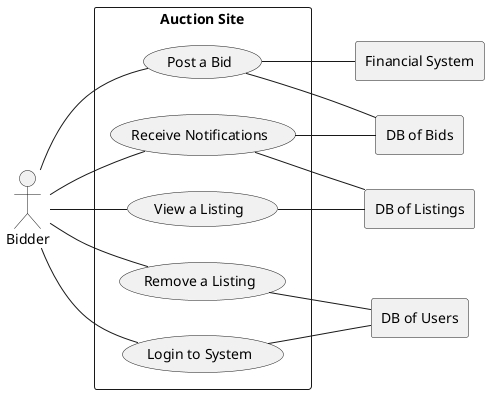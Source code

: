 @startuml BidderActorUseCase

left to right direction
actor Bidder as B

rectangle "Auction Site" {
  usecase "Post a Bid" as PostBidUC1
  usecase "View a Listing" as ViewListUC2
  usecase "Remove a Listing" as RemoveListUC3
  usecase "Receive Notifications" as RxNotUC4
  usecase "Login to System" as LoginUC5
}

rectangle "DB of Users" {

}

rectangle "DB of Listings" {

}

rectangle "DB of Bids"{

}
rectangle "Financial System"{

}


B -- PostBidUC1
B -- ViewListUC2
B -- RemoveListUC3
B -- RxNotUC4
B -- LoginUC5


PostBidUC1 -- "DB of Bids"
PostBidUC1 -- "Financial System"
ViewListUC2 -- "DB of Listings"
RemoveListUC3 -- "DB of Users"
RxNotUC4 -- "DB of Listings"
RxNotUC4 -- "DB of Bids"
LoginUC5 -- "DB of Users"

@enduml


